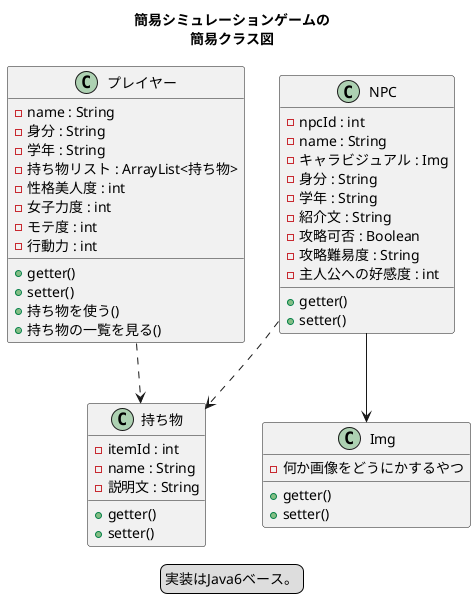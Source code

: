 @startuml
' 作成日:2020/05/17 waim

title 簡易シミュレーションゲームの\n簡易クラス図

class プレイヤー{
 - name : String
 - 身分 : String
 - 学年 : String
 - 持ち物リスト : ArrayList<持ち物>
 - 性格美人度 : int
 - 女子力度 : int
 - モテ度 : int
 - 行動力 : int
 + getter()
 + setter()
 + 持ち物を使う()
 + 持ち物の一覧を見る()
}

class NPC {
 - npcId : int
 - name : String
 - キャラビジュアル : Img
 - 身分 : String
 - 学年 : String
 - 紹介文 : String
 - 攻略可否 : Boolean
 - 攻略難易度 : String
 - 主人公への好感度 : int
 + getter()
 + setter()
}

class 持ち物 {
 - itemId : int
 - name : String
 - 説明文 : String
 + getter()
 + setter()
}

class Img {
 - 何か画像をどうにかするやつ
 + getter()
 + setter()
}

プレイヤー ..> 持ち物
NPC --> Img
NPC ..> 持ち物

legend
実装はJava6ベース。
end legend
@enduml

